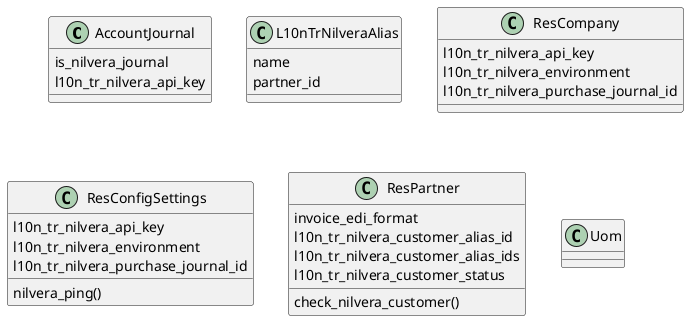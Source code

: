 @startuml classes_l10n_tr_nilvera
set namespaceSeparator none
class "AccountJournal" as odoo_src.odoo.addons.l10n_tr_nilvera.models.account_journal.AccountJournal {
  is_nilvera_journal
  l10n_tr_nilvera_api_key
}
class "L10nTrNilveraAlias" as odoo_src.odoo.addons.l10n_tr_nilvera.models.l10n_tr_nilvera_alias.L10nTrNilveraAlias {
  name
  partner_id
}
class "ResCompany" as odoo_src.odoo.addons.l10n_tr_nilvera.models.res_company.ResCompany {
  l10n_tr_nilvera_api_key
  l10n_tr_nilvera_environment
  l10n_tr_nilvera_purchase_journal_id
}
class "ResConfigSettings" as odoo_src.odoo.addons.l10n_tr_nilvera.models.res_config_settings.ResConfigSettings {
  l10n_tr_nilvera_api_key
  l10n_tr_nilvera_environment
  l10n_tr_nilvera_purchase_journal_id
  nilvera_ping()
}
class "ResPartner" as odoo_src.odoo.addons.l10n_tr_nilvera.models.res_partner.ResPartner {
  invoice_edi_format
  l10n_tr_nilvera_customer_alias_id
  l10n_tr_nilvera_customer_alias_ids
  l10n_tr_nilvera_customer_status
  check_nilvera_customer()
}
class "Uom" as odoo_src.odoo.addons.l10n_tr_nilvera.models.uom_uom.Uom {
}
@enduml
